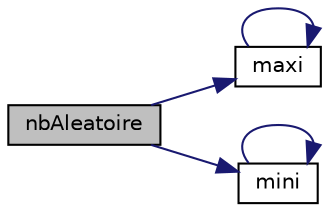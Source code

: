 digraph "nbAleatoire"
{
 // LATEX_PDF_SIZE
  edge [fontname="Helvetica",fontsize="10",labelfontname="Helvetica",labelfontsize="10"];
  node [fontname="Helvetica",fontsize="10",shape=record];
  rankdir="LR";
  Node1 [label="nbAleatoire",height=0.2,width=0.4,color="black", fillcolor="grey75", style="filled", fontcolor="black",tooltip="renvoit in nombre aléatoire entre deux bornes"];
  Node1 -> Node2 [color="midnightblue",fontsize="10",style="solid"];
  Node2 [label="maxi",height=0.2,width=0.4,color="black", fillcolor="white", style="filled",URL="$tableau_8c.html#abb9a32acf6c0aa09923d2ebaeae71c7e",tooltip="trouve la valeur maximum d'un tableau"];
  Node2 -> Node2 [color="midnightblue",fontsize="10",style="solid"];
  Node1 -> Node3 [color="midnightblue",fontsize="10",style="solid"];
  Node3 [label="mini",height=0.2,width=0.4,color="black", fillcolor="white", style="filled",URL="$tableau_8c.html#aabc5dc617777ef63ecbd9748a76d0946",tooltip="trouve la valeur minimum d'un tableau"];
  Node3 -> Node3 [color="midnightblue",fontsize="10",style="solid"];
}
